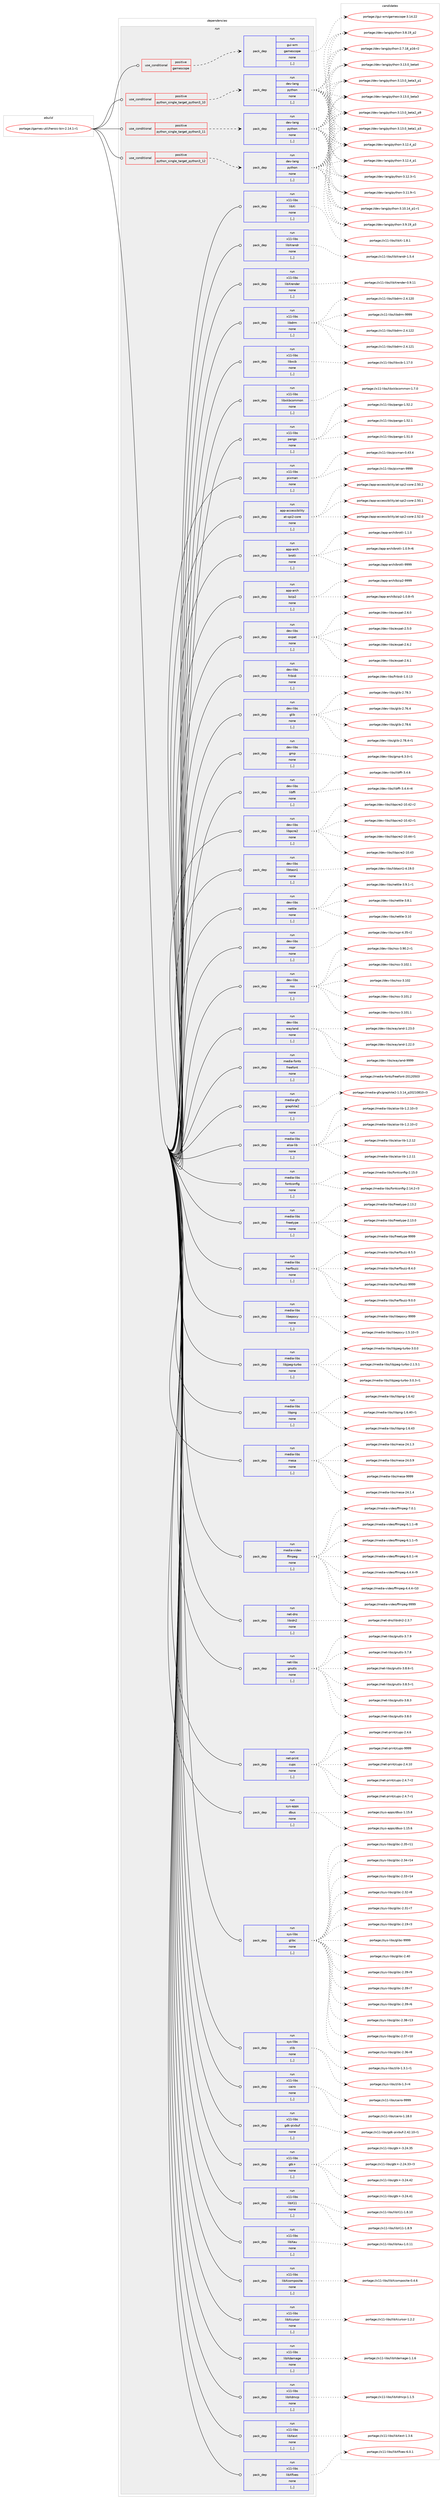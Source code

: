 digraph prolog {

# *************
# Graph options
# *************

newrank=true;
concentrate=true;
compound=true;
graph [rankdir=LR,fontname=Helvetica,fontsize=10,ranksep=1.5];#, ranksep=2.5, nodesep=0.2];
edge  [arrowhead=vee];
node  [fontname=Helvetica,fontsize=10];

# **********
# The ebuild
# **********

subgraph cluster_leftcol {
color=gray;
label=<<i>ebuild</i>>;
id [label="portage://games-util/heroic-bin-2.14.1-r1", color=red, width=4, href="../games-util/heroic-bin-2.14.1-r1.svg"];
}

# ****************
# The dependencies
# ****************

subgraph cluster_midcol {
color=gray;
label=<<i>dependencies</i>>;
subgraph cluster_compile {
fillcolor="#eeeeee";
style=filled;
label=<<i>compile</i>>;
}
subgraph cluster_compileandrun {
fillcolor="#eeeeee";
style=filled;
label=<<i>compile and run</i>>;
}
subgraph cluster_run {
fillcolor="#eeeeee";
style=filled;
label=<<i>run</i>>;
subgraph cond64943 {
dependency235383 [label=<<TABLE BORDER="0" CELLBORDER="1" CELLSPACING="0" CELLPADDING="4"><TR><TD ROWSPAN="3" CELLPADDING="10">use_conditional</TD></TR><TR><TD>positive</TD></TR><TR><TD>gamescope</TD></TR></TABLE>>, shape=none, color=red];
subgraph pack168916 {
dependency235384 [label=<<TABLE BORDER="0" CELLBORDER="1" CELLSPACING="0" CELLPADDING="4" WIDTH="220"><TR><TD ROWSPAN="6" CELLPADDING="30">pack_dep</TD></TR><TR><TD WIDTH="110">run</TD></TR><TR><TD>gui-wm</TD></TR><TR><TD>gamescope</TD></TR><TR><TD>none</TD></TR><TR><TD>[,,]</TD></TR></TABLE>>, shape=none, color=blue];
}
dependency235383:e -> dependency235384:w [weight=20,style="dashed",arrowhead="vee"];
}
id:e -> dependency235383:w [weight=20,style="solid",arrowhead="odot"];
subgraph cond64944 {
dependency235385 [label=<<TABLE BORDER="0" CELLBORDER="1" CELLSPACING="0" CELLPADDING="4"><TR><TD ROWSPAN="3" CELLPADDING="10">use_conditional</TD></TR><TR><TD>positive</TD></TR><TR><TD>python_single_target_python3_10</TD></TR></TABLE>>, shape=none, color=red];
subgraph pack168917 {
dependency235386 [label=<<TABLE BORDER="0" CELLBORDER="1" CELLSPACING="0" CELLPADDING="4" WIDTH="220"><TR><TD ROWSPAN="6" CELLPADDING="30">pack_dep</TD></TR><TR><TD WIDTH="110">run</TD></TR><TR><TD>dev-lang</TD></TR><TR><TD>python</TD></TR><TR><TD>none</TD></TR><TR><TD>[,,]</TD></TR></TABLE>>, shape=none, color=blue];
}
dependency235385:e -> dependency235386:w [weight=20,style="dashed",arrowhead="vee"];
}
id:e -> dependency235385:w [weight=20,style="solid",arrowhead="odot"];
subgraph cond64945 {
dependency235387 [label=<<TABLE BORDER="0" CELLBORDER="1" CELLSPACING="0" CELLPADDING="4"><TR><TD ROWSPAN="3" CELLPADDING="10">use_conditional</TD></TR><TR><TD>positive</TD></TR><TR><TD>python_single_target_python3_11</TD></TR></TABLE>>, shape=none, color=red];
subgraph pack168918 {
dependency235388 [label=<<TABLE BORDER="0" CELLBORDER="1" CELLSPACING="0" CELLPADDING="4" WIDTH="220"><TR><TD ROWSPAN="6" CELLPADDING="30">pack_dep</TD></TR><TR><TD WIDTH="110">run</TD></TR><TR><TD>dev-lang</TD></TR><TR><TD>python</TD></TR><TR><TD>none</TD></TR><TR><TD>[,,]</TD></TR></TABLE>>, shape=none, color=blue];
}
dependency235387:e -> dependency235388:w [weight=20,style="dashed",arrowhead="vee"];
}
id:e -> dependency235387:w [weight=20,style="solid",arrowhead="odot"];
subgraph cond64946 {
dependency235389 [label=<<TABLE BORDER="0" CELLBORDER="1" CELLSPACING="0" CELLPADDING="4"><TR><TD ROWSPAN="3" CELLPADDING="10">use_conditional</TD></TR><TR><TD>positive</TD></TR><TR><TD>python_single_target_python3_12</TD></TR></TABLE>>, shape=none, color=red];
subgraph pack168919 {
dependency235390 [label=<<TABLE BORDER="0" CELLBORDER="1" CELLSPACING="0" CELLPADDING="4" WIDTH="220"><TR><TD ROWSPAN="6" CELLPADDING="30">pack_dep</TD></TR><TR><TD WIDTH="110">run</TD></TR><TR><TD>dev-lang</TD></TR><TR><TD>python</TD></TR><TR><TD>none</TD></TR><TR><TD>[,,]</TD></TR></TABLE>>, shape=none, color=blue];
}
dependency235389:e -> dependency235390:w [weight=20,style="dashed",arrowhead="vee"];
}
id:e -> dependency235389:w [weight=20,style="solid",arrowhead="odot"];
subgraph pack168920 {
dependency235391 [label=<<TABLE BORDER="0" CELLBORDER="1" CELLSPACING="0" CELLPADDING="4" WIDTH="220"><TR><TD ROWSPAN="6" CELLPADDING="30">pack_dep</TD></TR><TR><TD WIDTH="110">run</TD></TR><TR><TD>app-accessibility</TD></TR><TR><TD>at-spi2-core</TD></TR><TR><TD>none</TD></TR><TR><TD>[,,]</TD></TR></TABLE>>, shape=none, color=blue];
}
id:e -> dependency235391:w [weight=20,style="solid",arrowhead="odot"];
subgraph pack168921 {
dependency235392 [label=<<TABLE BORDER="0" CELLBORDER="1" CELLSPACING="0" CELLPADDING="4" WIDTH="220"><TR><TD ROWSPAN="6" CELLPADDING="30">pack_dep</TD></TR><TR><TD WIDTH="110">run</TD></TR><TR><TD>app-arch</TD></TR><TR><TD>brotli</TD></TR><TR><TD>none</TD></TR><TR><TD>[,,]</TD></TR></TABLE>>, shape=none, color=blue];
}
id:e -> dependency235392:w [weight=20,style="solid",arrowhead="odot"];
subgraph pack168922 {
dependency235393 [label=<<TABLE BORDER="0" CELLBORDER="1" CELLSPACING="0" CELLPADDING="4" WIDTH="220"><TR><TD ROWSPAN="6" CELLPADDING="30">pack_dep</TD></TR><TR><TD WIDTH="110">run</TD></TR><TR><TD>app-arch</TD></TR><TR><TD>bzip2</TD></TR><TR><TD>none</TD></TR><TR><TD>[,,]</TD></TR></TABLE>>, shape=none, color=blue];
}
id:e -> dependency235393:w [weight=20,style="solid",arrowhead="odot"];
subgraph pack168923 {
dependency235394 [label=<<TABLE BORDER="0" CELLBORDER="1" CELLSPACING="0" CELLPADDING="4" WIDTH="220"><TR><TD ROWSPAN="6" CELLPADDING="30">pack_dep</TD></TR><TR><TD WIDTH="110">run</TD></TR><TR><TD>dev-libs</TD></TR><TR><TD>expat</TD></TR><TR><TD>none</TD></TR><TR><TD>[,,]</TD></TR></TABLE>>, shape=none, color=blue];
}
id:e -> dependency235394:w [weight=20,style="solid",arrowhead="odot"];
subgraph pack168924 {
dependency235395 [label=<<TABLE BORDER="0" CELLBORDER="1" CELLSPACING="0" CELLPADDING="4" WIDTH="220"><TR><TD ROWSPAN="6" CELLPADDING="30">pack_dep</TD></TR><TR><TD WIDTH="110">run</TD></TR><TR><TD>dev-libs</TD></TR><TR><TD>fribidi</TD></TR><TR><TD>none</TD></TR><TR><TD>[,,]</TD></TR></TABLE>>, shape=none, color=blue];
}
id:e -> dependency235395:w [weight=20,style="solid",arrowhead="odot"];
subgraph pack168925 {
dependency235396 [label=<<TABLE BORDER="0" CELLBORDER="1" CELLSPACING="0" CELLPADDING="4" WIDTH="220"><TR><TD ROWSPAN="6" CELLPADDING="30">pack_dep</TD></TR><TR><TD WIDTH="110">run</TD></TR><TR><TD>dev-libs</TD></TR><TR><TD>glib</TD></TR><TR><TD>none</TD></TR><TR><TD>[,,]</TD></TR></TABLE>>, shape=none, color=blue];
}
id:e -> dependency235396:w [weight=20,style="solid",arrowhead="odot"];
subgraph pack168926 {
dependency235397 [label=<<TABLE BORDER="0" CELLBORDER="1" CELLSPACING="0" CELLPADDING="4" WIDTH="220"><TR><TD ROWSPAN="6" CELLPADDING="30">pack_dep</TD></TR><TR><TD WIDTH="110">run</TD></TR><TR><TD>dev-libs</TD></TR><TR><TD>gmp</TD></TR><TR><TD>none</TD></TR><TR><TD>[,,]</TD></TR></TABLE>>, shape=none, color=blue];
}
id:e -> dependency235397:w [weight=20,style="solid",arrowhead="odot"];
subgraph pack168927 {
dependency235398 [label=<<TABLE BORDER="0" CELLBORDER="1" CELLSPACING="0" CELLPADDING="4" WIDTH="220"><TR><TD ROWSPAN="6" CELLPADDING="30">pack_dep</TD></TR><TR><TD WIDTH="110">run</TD></TR><TR><TD>dev-libs</TD></TR><TR><TD>libffi</TD></TR><TR><TD>none</TD></TR><TR><TD>[,,]</TD></TR></TABLE>>, shape=none, color=blue];
}
id:e -> dependency235398:w [weight=20,style="solid",arrowhead="odot"];
subgraph pack168928 {
dependency235399 [label=<<TABLE BORDER="0" CELLBORDER="1" CELLSPACING="0" CELLPADDING="4" WIDTH="220"><TR><TD ROWSPAN="6" CELLPADDING="30">pack_dep</TD></TR><TR><TD WIDTH="110">run</TD></TR><TR><TD>dev-libs</TD></TR><TR><TD>libpcre2</TD></TR><TR><TD>none</TD></TR><TR><TD>[,,]</TD></TR></TABLE>>, shape=none, color=blue];
}
id:e -> dependency235399:w [weight=20,style="solid",arrowhead="odot"];
subgraph pack168929 {
dependency235400 [label=<<TABLE BORDER="0" CELLBORDER="1" CELLSPACING="0" CELLPADDING="4" WIDTH="220"><TR><TD ROWSPAN="6" CELLPADDING="30">pack_dep</TD></TR><TR><TD WIDTH="110">run</TD></TR><TR><TD>dev-libs</TD></TR><TR><TD>libtasn1</TD></TR><TR><TD>none</TD></TR><TR><TD>[,,]</TD></TR></TABLE>>, shape=none, color=blue];
}
id:e -> dependency235400:w [weight=20,style="solid",arrowhead="odot"];
subgraph pack168930 {
dependency235401 [label=<<TABLE BORDER="0" CELLBORDER="1" CELLSPACING="0" CELLPADDING="4" WIDTH="220"><TR><TD ROWSPAN="6" CELLPADDING="30">pack_dep</TD></TR><TR><TD WIDTH="110">run</TD></TR><TR><TD>dev-libs</TD></TR><TR><TD>nettle</TD></TR><TR><TD>none</TD></TR><TR><TD>[,,]</TD></TR></TABLE>>, shape=none, color=blue];
}
id:e -> dependency235401:w [weight=20,style="solid",arrowhead="odot"];
subgraph pack168931 {
dependency235402 [label=<<TABLE BORDER="0" CELLBORDER="1" CELLSPACING="0" CELLPADDING="4" WIDTH="220"><TR><TD ROWSPAN="6" CELLPADDING="30">pack_dep</TD></TR><TR><TD WIDTH="110">run</TD></TR><TR><TD>dev-libs</TD></TR><TR><TD>nspr</TD></TR><TR><TD>none</TD></TR><TR><TD>[,,]</TD></TR></TABLE>>, shape=none, color=blue];
}
id:e -> dependency235402:w [weight=20,style="solid",arrowhead="odot"];
subgraph pack168932 {
dependency235403 [label=<<TABLE BORDER="0" CELLBORDER="1" CELLSPACING="0" CELLPADDING="4" WIDTH="220"><TR><TD ROWSPAN="6" CELLPADDING="30">pack_dep</TD></TR><TR><TD WIDTH="110">run</TD></TR><TR><TD>dev-libs</TD></TR><TR><TD>nss</TD></TR><TR><TD>none</TD></TR><TR><TD>[,,]</TD></TR></TABLE>>, shape=none, color=blue];
}
id:e -> dependency235403:w [weight=20,style="solid",arrowhead="odot"];
subgraph pack168933 {
dependency235404 [label=<<TABLE BORDER="0" CELLBORDER="1" CELLSPACING="0" CELLPADDING="4" WIDTH="220"><TR><TD ROWSPAN="6" CELLPADDING="30">pack_dep</TD></TR><TR><TD WIDTH="110">run</TD></TR><TR><TD>dev-libs</TD></TR><TR><TD>wayland</TD></TR><TR><TD>none</TD></TR><TR><TD>[,,]</TD></TR></TABLE>>, shape=none, color=blue];
}
id:e -> dependency235404:w [weight=20,style="solid",arrowhead="odot"];
subgraph pack168934 {
dependency235405 [label=<<TABLE BORDER="0" CELLBORDER="1" CELLSPACING="0" CELLPADDING="4" WIDTH="220"><TR><TD ROWSPAN="6" CELLPADDING="30">pack_dep</TD></TR><TR><TD WIDTH="110">run</TD></TR><TR><TD>media-fonts</TD></TR><TR><TD>freefont</TD></TR><TR><TD>none</TD></TR><TR><TD>[,,]</TD></TR></TABLE>>, shape=none, color=blue];
}
id:e -> dependency235405:w [weight=20,style="solid",arrowhead="odot"];
subgraph pack168935 {
dependency235406 [label=<<TABLE BORDER="0" CELLBORDER="1" CELLSPACING="0" CELLPADDING="4" WIDTH="220"><TR><TD ROWSPAN="6" CELLPADDING="30">pack_dep</TD></TR><TR><TD WIDTH="110">run</TD></TR><TR><TD>media-gfx</TD></TR><TR><TD>graphite2</TD></TR><TR><TD>none</TD></TR><TR><TD>[,,]</TD></TR></TABLE>>, shape=none, color=blue];
}
id:e -> dependency235406:w [weight=20,style="solid",arrowhead="odot"];
subgraph pack168936 {
dependency235407 [label=<<TABLE BORDER="0" CELLBORDER="1" CELLSPACING="0" CELLPADDING="4" WIDTH="220"><TR><TD ROWSPAN="6" CELLPADDING="30">pack_dep</TD></TR><TR><TD WIDTH="110">run</TD></TR><TR><TD>media-libs</TD></TR><TR><TD>alsa-lib</TD></TR><TR><TD>none</TD></TR><TR><TD>[,,]</TD></TR></TABLE>>, shape=none, color=blue];
}
id:e -> dependency235407:w [weight=20,style="solid",arrowhead="odot"];
subgraph pack168937 {
dependency235408 [label=<<TABLE BORDER="0" CELLBORDER="1" CELLSPACING="0" CELLPADDING="4" WIDTH="220"><TR><TD ROWSPAN="6" CELLPADDING="30">pack_dep</TD></TR><TR><TD WIDTH="110">run</TD></TR><TR><TD>media-libs</TD></TR><TR><TD>fontconfig</TD></TR><TR><TD>none</TD></TR><TR><TD>[,,]</TD></TR></TABLE>>, shape=none, color=blue];
}
id:e -> dependency235408:w [weight=20,style="solid",arrowhead="odot"];
subgraph pack168938 {
dependency235409 [label=<<TABLE BORDER="0" CELLBORDER="1" CELLSPACING="0" CELLPADDING="4" WIDTH="220"><TR><TD ROWSPAN="6" CELLPADDING="30">pack_dep</TD></TR><TR><TD WIDTH="110">run</TD></TR><TR><TD>media-libs</TD></TR><TR><TD>freetype</TD></TR><TR><TD>none</TD></TR><TR><TD>[,,]</TD></TR></TABLE>>, shape=none, color=blue];
}
id:e -> dependency235409:w [weight=20,style="solid",arrowhead="odot"];
subgraph pack168939 {
dependency235410 [label=<<TABLE BORDER="0" CELLBORDER="1" CELLSPACING="0" CELLPADDING="4" WIDTH="220"><TR><TD ROWSPAN="6" CELLPADDING="30">pack_dep</TD></TR><TR><TD WIDTH="110">run</TD></TR><TR><TD>media-libs</TD></TR><TR><TD>harfbuzz</TD></TR><TR><TD>none</TD></TR><TR><TD>[,,]</TD></TR></TABLE>>, shape=none, color=blue];
}
id:e -> dependency235410:w [weight=20,style="solid",arrowhead="odot"];
subgraph pack168940 {
dependency235411 [label=<<TABLE BORDER="0" CELLBORDER="1" CELLSPACING="0" CELLPADDING="4" WIDTH="220"><TR><TD ROWSPAN="6" CELLPADDING="30">pack_dep</TD></TR><TR><TD WIDTH="110">run</TD></TR><TR><TD>media-libs</TD></TR><TR><TD>libepoxy</TD></TR><TR><TD>none</TD></TR><TR><TD>[,,]</TD></TR></TABLE>>, shape=none, color=blue];
}
id:e -> dependency235411:w [weight=20,style="solid",arrowhead="odot"];
subgraph pack168941 {
dependency235412 [label=<<TABLE BORDER="0" CELLBORDER="1" CELLSPACING="0" CELLPADDING="4" WIDTH="220"><TR><TD ROWSPAN="6" CELLPADDING="30">pack_dep</TD></TR><TR><TD WIDTH="110">run</TD></TR><TR><TD>media-libs</TD></TR><TR><TD>libjpeg-turbo</TD></TR><TR><TD>none</TD></TR><TR><TD>[,,]</TD></TR></TABLE>>, shape=none, color=blue];
}
id:e -> dependency235412:w [weight=20,style="solid",arrowhead="odot"];
subgraph pack168942 {
dependency235413 [label=<<TABLE BORDER="0" CELLBORDER="1" CELLSPACING="0" CELLPADDING="4" WIDTH="220"><TR><TD ROWSPAN="6" CELLPADDING="30">pack_dep</TD></TR><TR><TD WIDTH="110">run</TD></TR><TR><TD>media-libs</TD></TR><TR><TD>libpng</TD></TR><TR><TD>none</TD></TR><TR><TD>[,,]</TD></TR></TABLE>>, shape=none, color=blue];
}
id:e -> dependency235413:w [weight=20,style="solid",arrowhead="odot"];
subgraph pack168943 {
dependency235414 [label=<<TABLE BORDER="0" CELLBORDER="1" CELLSPACING="0" CELLPADDING="4" WIDTH="220"><TR><TD ROWSPAN="6" CELLPADDING="30">pack_dep</TD></TR><TR><TD WIDTH="110">run</TD></TR><TR><TD>media-libs</TD></TR><TR><TD>mesa</TD></TR><TR><TD>none</TD></TR><TR><TD>[,,]</TD></TR></TABLE>>, shape=none, color=blue];
}
id:e -> dependency235414:w [weight=20,style="solid",arrowhead="odot"];
subgraph pack168944 {
dependency235415 [label=<<TABLE BORDER="0" CELLBORDER="1" CELLSPACING="0" CELLPADDING="4" WIDTH="220"><TR><TD ROWSPAN="6" CELLPADDING="30">pack_dep</TD></TR><TR><TD WIDTH="110">run</TD></TR><TR><TD>media-video</TD></TR><TR><TD>ffmpeg</TD></TR><TR><TD>none</TD></TR><TR><TD>[,,]</TD></TR></TABLE>>, shape=none, color=blue];
}
id:e -> dependency235415:w [weight=20,style="solid",arrowhead="odot"];
subgraph pack168945 {
dependency235416 [label=<<TABLE BORDER="0" CELLBORDER="1" CELLSPACING="0" CELLPADDING="4" WIDTH="220"><TR><TD ROWSPAN="6" CELLPADDING="30">pack_dep</TD></TR><TR><TD WIDTH="110">run</TD></TR><TR><TD>net-dns</TD></TR><TR><TD>libidn2</TD></TR><TR><TD>none</TD></TR><TR><TD>[,,]</TD></TR></TABLE>>, shape=none, color=blue];
}
id:e -> dependency235416:w [weight=20,style="solid",arrowhead="odot"];
subgraph pack168946 {
dependency235417 [label=<<TABLE BORDER="0" CELLBORDER="1" CELLSPACING="0" CELLPADDING="4" WIDTH="220"><TR><TD ROWSPAN="6" CELLPADDING="30">pack_dep</TD></TR><TR><TD WIDTH="110">run</TD></TR><TR><TD>net-libs</TD></TR><TR><TD>gnutls</TD></TR><TR><TD>none</TD></TR><TR><TD>[,,]</TD></TR></TABLE>>, shape=none, color=blue];
}
id:e -> dependency235417:w [weight=20,style="solid",arrowhead="odot"];
subgraph pack168947 {
dependency235418 [label=<<TABLE BORDER="0" CELLBORDER="1" CELLSPACING="0" CELLPADDING="4" WIDTH="220"><TR><TD ROWSPAN="6" CELLPADDING="30">pack_dep</TD></TR><TR><TD WIDTH="110">run</TD></TR><TR><TD>net-print</TD></TR><TR><TD>cups</TD></TR><TR><TD>none</TD></TR><TR><TD>[,,]</TD></TR></TABLE>>, shape=none, color=blue];
}
id:e -> dependency235418:w [weight=20,style="solid",arrowhead="odot"];
subgraph pack168948 {
dependency235419 [label=<<TABLE BORDER="0" CELLBORDER="1" CELLSPACING="0" CELLPADDING="4" WIDTH="220"><TR><TD ROWSPAN="6" CELLPADDING="30">pack_dep</TD></TR><TR><TD WIDTH="110">run</TD></TR><TR><TD>sys-apps</TD></TR><TR><TD>dbus</TD></TR><TR><TD>none</TD></TR><TR><TD>[,,]</TD></TR></TABLE>>, shape=none, color=blue];
}
id:e -> dependency235419:w [weight=20,style="solid",arrowhead="odot"];
subgraph pack168949 {
dependency235420 [label=<<TABLE BORDER="0" CELLBORDER="1" CELLSPACING="0" CELLPADDING="4" WIDTH="220"><TR><TD ROWSPAN="6" CELLPADDING="30">pack_dep</TD></TR><TR><TD WIDTH="110">run</TD></TR><TR><TD>sys-libs</TD></TR><TR><TD>glibc</TD></TR><TR><TD>none</TD></TR><TR><TD>[,,]</TD></TR></TABLE>>, shape=none, color=blue];
}
id:e -> dependency235420:w [weight=20,style="solid",arrowhead="odot"];
subgraph pack168950 {
dependency235421 [label=<<TABLE BORDER="0" CELLBORDER="1" CELLSPACING="0" CELLPADDING="4" WIDTH="220"><TR><TD ROWSPAN="6" CELLPADDING="30">pack_dep</TD></TR><TR><TD WIDTH="110">run</TD></TR><TR><TD>sys-libs</TD></TR><TR><TD>zlib</TD></TR><TR><TD>none</TD></TR><TR><TD>[,,]</TD></TR></TABLE>>, shape=none, color=blue];
}
id:e -> dependency235421:w [weight=20,style="solid",arrowhead="odot"];
subgraph pack168951 {
dependency235422 [label=<<TABLE BORDER="0" CELLBORDER="1" CELLSPACING="0" CELLPADDING="4" WIDTH="220"><TR><TD ROWSPAN="6" CELLPADDING="30">pack_dep</TD></TR><TR><TD WIDTH="110">run</TD></TR><TR><TD>x11-libs</TD></TR><TR><TD>cairo</TD></TR><TR><TD>none</TD></TR><TR><TD>[,,]</TD></TR></TABLE>>, shape=none, color=blue];
}
id:e -> dependency235422:w [weight=20,style="solid",arrowhead="odot"];
subgraph pack168952 {
dependency235423 [label=<<TABLE BORDER="0" CELLBORDER="1" CELLSPACING="0" CELLPADDING="4" WIDTH="220"><TR><TD ROWSPAN="6" CELLPADDING="30">pack_dep</TD></TR><TR><TD WIDTH="110">run</TD></TR><TR><TD>x11-libs</TD></TR><TR><TD>gdk-pixbuf</TD></TR><TR><TD>none</TD></TR><TR><TD>[,,]</TD></TR></TABLE>>, shape=none, color=blue];
}
id:e -> dependency235423:w [weight=20,style="solid",arrowhead="odot"];
subgraph pack168953 {
dependency235424 [label=<<TABLE BORDER="0" CELLBORDER="1" CELLSPACING="0" CELLPADDING="4" WIDTH="220"><TR><TD ROWSPAN="6" CELLPADDING="30">pack_dep</TD></TR><TR><TD WIDTH="110">run</TD></TR><TR><TD>x11-libs</TD></TR><TR><TD>gtk+</TD></TR><TR><TD>none</TD></TR><TR><TD>[,,]</TD></TR></TABLE>>, shape=none, color=blue];
}
id:e -> dependency235424:w [weight=20,style="solid",arrowhead="odot"];
subgraph pack168954 {
dependency235425 [label=<<TABLE BORDER="0" CELLBORDER="1" CELLSPACING="0" CELLPADDING="4" WIDTH="220"><TR><TD ROWSPAN="6" CELLPADDING="30">pack_dep</TD></TR><TR><TD WIDTH="110">run</TD></TR><TR><TD>x11-libs</TD></TR><TR><TD>libX11</TD></TR><TR><TD>none</TD></TR><TR><TD>[,,]</TD></TR></TABLE>>, shape=none, color=blue];
}
id:e -> dependency235425:w [weight=20,style="solid",arrowhead="odot"];
subgraph pack168955 {
dependency235426 [label=<<TABLE BORDER="0" CELLBORDER="1" CELLSPACING="0" CELLPADDING="4" WIDTH="220"><TR><TD ROWSPAN="6" CELLPADDING="30">pack_dep</TD></TR><TR><TD WIDTH="110">run</TD></TR><TR><TD>x11-libs</TD></TR><TR><TD>libXau</TD></TR><TR><TD>none</TD></TR><TR><TD>[,,]</TD></TR></TABLE>>, shape=none, color=blue];
}
id:e -> dependency235426:w [weight=20,style="solid",arrowhead="odot"];
subgraph pack168956 {
dependency235427 [label=<<TABLE BORDER="0" CELLBORDER="1" CELLSPACING="0" CELLPADDING="4" WIDTH="220"><TR><TD ROWSPAN="6" CELLPADDING="30">pack_dep</TD></TR><TR><TD WIDTH="110">run</TD></TR><TR><TD>x11-libs</TD></TR><TR><TD>libXcomposite</TD></TR><TR><TD>none</TD></TR><TR><TD>[,,]</TD></TR></TABLE>>, shape=none, color=blue];
}
id:e -> dependency235427:w [weight=20,style="solid",arrowhead="odot"];
subgraph pack168957 {
dependency235428 [label=<<TABLE BORDER="0" CELLBORDER="1" CELLSPACING="0" CELLPADDING="4" WIDTH="220"><TR><TD ROWSPAN="6" CELLPADDING="30">pack_dep</TD></TR><TR><TD WIDTH="110">run</TD></TR><TR><TD>x11-libs</TD></TR><TR><TD>libXcursor</TD></TR><TR><TD>none</TD></TR><TR><TD>[,,]</TD></TR></TABLE>>, shape=none, color=blue];
}
id:e -> dependency235428:w [weight=20,style="solid",arrowhead="odot"];
subgraph pack168958 {
dependency235429 [label=<<TABLE BORDER="0" CELLBORDER="1" CELLSPACING="0" CELLPADDING="4" WIDTH="220"><TR><TD ROWSPAN="6" CELLPADDING="30">pack_dep</TD></TR><TR><TD WIDTH="110">run</TD></TR><TR><TD>x11-libs</TD></TR><TR><TD>libXdamage</TD></TR><TR><TD>none</TD></TR><TR><TD>[,,]</TD></TR></TABLE>>, shape=none, color=blue];
}
id:e -> dependency235429:w [weight=20,style="solid",arrowhead="odot"];
subgraph pack168959 {
dependency235430 [label=<<TABLE BORDER="0" CELLBORDER="1" CELLSPACING="0" CELLPADDING="4" WIDTH="220"><TR><TD ROWSPAN="6" CELLPADDING="30">pack_dep</TD></TR><TR><TD WIDTH="110">run</TD></TR><TR><TD>x11-libs</TD></TR><TR><TD>libXdmcp</TD></TR><TR><TD>none</TD></TR><TR><TD>[,,]</TD></TR></TABLE>>, shape=none, color=blue];
}
id:e -> dependency235430:w [weight=20,style="solid",arrowhead="odot"];
subgraph pack168960 {
dependency235431 [label=<<TABLE BORDER="0" CELLBORDER="1" CELLSPACING="0" CELLPADDING="4" WIDTH="220"><TR><TD ROWSPAN="6" CELLPADDING="30">pack_dep</TD></TR><TR><TD WIDTH="110">run</TD></TR><TR><TD>x11-libs</TD></TR><TR><TD>libXext</TD></TR><TR><TD>none</TD></TR><TR><TD>[,,]</TD></TR></TABLE>>, shape=none, color=blue];
}
id:e -> dependency235431:w [weight=20,style="solid",arrowhead="odot"];
subgraph pack168961 {
dependency235432 [label=<<TABLE BORDER="0" CELLBORDER="1" CELLSPACING="0" CELLPADDING="4" WIDTH="220"><TR><TD ROWSPAN="6" CELLPADDING="30">pack_dep</TD></TR><TR><TD WIDTH="110">run</TD></TR><TR><TD>x11-libs</TD></TR><TR><TD>libXfixes</TD></TR><TR><TD>none</TD></TR><TR><TD>[,,]</TD></TR></TABLE>>, shape=none, color=blue];
}
id:e -> dependency235432:w [weight=20,style="solid",arrowhead="odot"];
subgraph pack168962 {
dependency235433 [label=<<TABLE BORDER="0" CELLBORDER="1" CELLSPACING="0" CELLPADDING="4" WIDTH="220"><TR><TD ROWSPAN="6" CELLPADDING="30">pack_dep</TD></TR><TR><TD WIDTH="110">run</TD></TR><TR><TD>x11-libs</TD></TR><TR><TD>libXi</TD></TR><TR><TD>none</TD></TR><TR><TD>[,,]</TD></TR></TABLE>>, shape=none, color=blue];
}
id:e -> dependency235433:w [weight=20,style="solid",arrowhead="odot"];
subgraph pack168963 {
dependency235434 [label=<<TABLE BORDER="0" CELLBORDER="1" CELLSPACING="0" CELLPADDING="4" WIDTH="220"><TR><TD ROWSPAN="6" CELLPADDING="30">pack_dep</TD></TR><TR><TD WIDTH="110">run</TD></TR><TR><TD>x11-libs</TD></TR><TR><TD>libXrandr</TD></TR><TR><TD>none</TD></TR><TR><TD>[,,]</TD></TR></TABLE>>, shape=none, color=blue];
}
id:e -> dependency235434:w [weight=20,style="solid",arrowhead="odot"];
subgraph pack168964 {
dependency235435 [label=<<TABLE BORDER="0" CELLBORDER="1" CELLSPACING="0" CELLPADDING="4" WIDTH="220"><TR><TD ROWSPAN="6" CELLPADDING="30">pack_dep</TD></TR><TR><TD WIDTH="110">run</TD></TR><TR><TD>x11-libs</TD></TR><TR><TD>libXrender</TD></TR><TR><TD>none</TD></TR><TR><TD>[,,]</TD></TR></TABLE>>, shape=none, color=blue];
}
id:e -> dependency235435:w [weight=20,style="solid",arrowhead="odot"];
subgraph pack168965 {
dependency235436 [label=<<TABLE BORDER="0" CELLBORDER="1" CELLSPACING="0" CELLPADDING="4" WIDTH="220"><TR><TD ROWSPAN="6" CELLPADDING="30">pack_dep</TD></TR><TR><TD WIDTH="110">run</TD></TR><TR><TD>x11-libs</TD></TR><TR><TD>libdrm</TD></TR><TR><TD>none</TD></TR><TR><TD>[,,]</TD></TR></TABLE>>, shape=none, color=blue];
}
id:e -> dependency235436:w [weight=20,style="solid",arrowhead="odot"];
subgraph pack168966 {
dependency235437 [label=<<TABLE BORDER="0" CELLBORDER="1" CELLSPACING="0" CELLPADDING="4" WIDTH="220"><TR><TD ROWSPAN="6" CELLPADDING="30">pack_dep</TD></TR><TR><TD WIDTH="110">run</TD></TR><TR><TD>x11-libs</TD></TR><TR><TD>libxcb</TD></TR><TR><TD>none</TD></TR><TR><TD>[,,]</TD></TR></TABLE>>, shape=none, color=blue];
}
id:e -> dependency235437:w [weight=20,style="solid",arrowhead="odot"];
subgraph pack168967 {
dependency235438 [label=<<TABLE BORDER="0" CELLBORDER="1" CELLSPACING="0" CELLPADDING="4" WIDTH="220"><TR><TD ROWSPAN="6" CELLPADDING="30">pack_dep</TD></TR><TR><TD WIDTH="110">run</TD></TR><TR><TD>x11-libs</TD></TR><TR><TD>libxkbcommon</TD></TR><TR><TD>none</TD></TR><TR><TD>[,,]</TD></TR></TABLE>>, shape=none, color=blue];
}
id:e -> dependency235438:w [weight=20,style="solid",arrowhead="odot"];
subgraph pack168968 {
dependency235439 [label=<<TABLE BORDER="0" CELLBORDER="1" CELLSPACING="0" CELLPADDING="4" WIDTH="220"><TR><TD ROWSPAN="6" CELLPADDING="30">pack_dep</TD></TR><TR><TD WIDTH="110">run</TD></TR><TR><TD>x11-libs</TD></TR><TR><TD>pango</TD></TR><TR><TD>none</TD></TR><TR><TD>[,,]</TD></TR></TABLE>>, shape=none, color=blue];
}
id:e -> dependency235439:w [weight=20,style="solid",arrowhead="odot"];
subgraph pack168969 {
dependency235440 [label=<<TABLE BORDER="0" CELLBORDER="1" CELLSPACING="0" CELLPADDING="4" WIDTH="220"><TR><TD ROWSPAN="6" CELLPADDING="30">pack_dep</TD></TR><TR><TD WIDTH="110">run</TD></TR><TR><TD>x11-libs</TD></TR><TR><TD>pixman</TD></TR><TR><TD>none</TD></TR><TR><TD>[,,]</TD></TR></TABLE>>, shape=none, color=blue];
}
id:e -> dependency235440:w [weight=20,style="solid",arrowhead="odot"];
}
}

# **************
# The candidates
# **************

subgraph cluster_choices {
rank=same;
color=gray;
label=<<i>candidates</i>>;

subgraph choice168916 {
color=black;
nodesep=1;
choice103117105451191094710397109101115991111121014551464952465050 [label="portage://gui-wm/gamescope-3.14.22", color=red, width=4,href="../gui-wm/gamescope-3.14.22.svg"];
dependency235384:e -> choice103117105451191094710397109101115991111121014551464952465050:w [style=dotted,weight="100"];
}
subgraph choice168917 {
color=black;
nodesep=1;
choice1001011184510897110103471121211161041111104551464951464895981011169752 [label="portage://dev-lang/python-3.13.0_beta4", color=red, width=4,href="../dev-lang/python-3.13.0_beta4.svg"];
choice10010111845108971101034711212111610411111045514649514648959810111697519511249 [label="portage://dev-lang/python-3.13.0_beta3_p1", color=red, width=4,href="../dev-lang/python-3.13.0_beta3_p1.svg"];
choice1001011184510897110103471121211161041111104551464951464895981011169751 [label="portage://dev-lang/python-3.13.0_beta3", color=red, width=4,href="../dev-lang/python-3.13.0_beta3.svg"];
choice10010111845108971101034711212111610411111045514649514648959810111697509511257 [label="portage://dev-lang/python-3.13.0_beta2_p9", color=red, width=4,href="../dev-lang/python-3.13.0_beta2_p9.svg"];
choice10010111845108971101034711212111610411111045514649514648959810111697499511251 [label="portage://dev-lang/python-3.13.0_beta1_p3", color=red, width=4,href="../dev-lang/python-3.13.0_beta1_p3.svg"];
choice100101118451089711010347112121116104111110455146495046529511250 [label="portage://dev-lang/python-3.12.4_p2", color=red, width=4,href="../dev-lang/python-3.12.4_p2.svg"];
choice100101118451089711010347112121116104111110455146495046529511249 [label="portage://dev-lang/python-3.12.4_p1", color=red, width=4,href="../dev-lang/python-3.12.4_p1.svg"];
choice100101118451089711010347112121116104111110455146495046514511449 [label="portage://dev-lang/python-3.12.3-r1", color=red, width=4,href="../dev-lang/python-3.12.3-r1.svg"];
choice100101118451089711010347112121116104111110455146494946574511449 [label="portage://dev-lang/python-3.11.9-r1", color=red, width=4,href="../dev-lang/python-3.11.9-r1.svg"];
choice100101118451089711010347112121116104111110455146494846495295112494511449 [label="portage://dev-lang/python-3.10.14_p1-r1", color=red, width=4,href="../dev-lang/python-3.10.14_p1-r1.svg"];
choice100101118451089711010347112121116104111110455146574649579511251 [label="portage://dev-lang/python-3.9.19_p3", color=red, width=4,href="../dev-lang/python-3.9.19_p3.svg"];
choice100101118451089711010347112121116104111110455146564649579511250 [label="portage://dev-lang/python-3.8.19_p2", color=red, width=4,href="../dev-lang/python-3.8.19_p2.svg"];
choice100101118451089711010347112121116104111110455046554649569511249544511450 [label="portage://dev-lang/python-2.7.18_p16-r2", color=red, width=4,href="../dev-lang/python-2.7.18_p16-r2.svg"];
dependency235386:e -> choice1001011184510897110103471121211161041111104551464951464895981011169752:w [style=dotted,weight="100"];
dependency235386:e -> choice10010111845108971101034711212111610411111045514649514648959810111697519511249:w [style=dotted,weight="100"];
dependency235386:e -> choice1001011184510897110103471121211161041111104551464951464895981011169751:w [style=dotted,weight="100"];
dependency235386:e -> choice10010111845108971101034711212111610411111045514649514648959810111697509511257:w [style=dotted,weight="100"];
dependency235386:e -> choice10010111845108971101034711212111610411111045514649514648959810111697499511251:w [style=dotted,weight="100"];
dependency235386:e -> choice100101118451089711010347112121116104111110455146495046529511250:w [style=dotted,weight="100"];
dependency235386:e -> choice100101118451089711010347112121116104111110455146495046529511249:w [style=dotted,weight="100"];
dependency235386:e -> choice100101118451089711010347112121116104111110455146495046514511449:w [style=dotted,weight="100"];
dependency235386:e -> choice100101118451089711010347112121116104111110455146494946574511449:w [style=dotted,weight="100"];
dependency235386:e -> choice100101118451089711010347112121116104111110455146494846495295112494511449:w [style=dotted,weight="100"];
dependency235386:e -> choice100101118451089711010347112121116104111110455146574649579511251:w [style=dotted,weight="100"];
dependency235386:e -> choice100101118451089711010347112121116104111110455146564649579511250:w [style=dotted,weight="100"];
dependency235386:e -> choice100101118451089711010347112121116104111110455046554649569511249544511450:w [style=dotted,weight="100"];
}
subgraph choice168918 {
color=black;
nodesep=1;
choice1001011184510897110103471121211161041111104551464951464895981011169752 [label="portage://dev-lang/python-3.13.0_beta4", color=red, width=4,href="../dev-lang/python-3.13.0_beta4.svg"];
choice10010111845108971101034711212111610411111045514649514648959810111697519511249 [label="portage://dev-lang/python-3.13.0_beta3_p1", color=red, width=4,href="../dev-lang/python-3.13.0_beta3_p1.svg"];
choice1001011184510897110103471121211161041111104551464951464895981011169751 [label="portage://dev-lang/python-3.13.0_beta3", color=red, width=4,href="../dev-lang/python-3.13.0_beta3.svg"];
choice10010111845108971101034711212111610411111045514649514648959810111697509511257 [label="portage://dev-lang/python-3.13.0_beta2_p9", color=red, width=4,href="../dev-lang/python-3.13.0_beta2_p9.svg"];
choice10010111845108971101034711212111610411111045514649514648959810111697499511251 [label="portage://dev-lang/python-3.13.0_beta1_p3", color=red, width=4,href="../dev-lang/python-3.13.0_beta1_p3.svg"];
choice100101118451089711010347112121116104111110455146495046529511250 [label="portage://dev-lang/python-3.12.4_p2", color=red, width=4,href="../dev-lang/python-3.12.4_p2.svg"];
choice100101118451089711010347112121116104111110455146495046529511249 [label="portage://dev-lang/python-3.12.4_p1", color=red, width=4,href="../dev-lang/python-3.12.4_p1.svg"];
choice100101118451089711010347112121116104111110455146495046514511449 [label="portage://dev-lang/python-3.12.3-r1", color=red, width=4,href="../dev-lang/python-3.12.3-r1.svg"];
choice100101118451089711010347112121116104111110455146494946574511449 [label="portage://dev-lang/python-3.11.9-r1", color=red, width=4,href="../dev-lang/python-3.11.9-r1.svg"];
choice100101118451089711010347112121116104111110455146494846495295112494511449 [label="portage://dev-lang/python-3.10.14_p1-r1", color=red, width=4,href="../dev-lang/python-3.10.14_p1-r1.svg"];
choice100101118451089711010347112121116104111110455146574649579511251 [label="portage://dev-lang/python-3.9.19_p3", color=red, width=4,href="../dev-lang/python-3.9.19_p3.svg"];
choice100101118451089711010347112121116104111110455146564649579511250 [label="portage://dev-lang/python-3.8.19_p2", color=red, width=4,href="../dev-lang/python-3.8.19_p2.svg"];
choice100101118451089711010347112121116104111110455046554649569511249544511450 [label="portage://dev-lang/python-2.7.18_p16-r2", color=red, width=4,href="../dev-lang/python-2.7.18_p16-r2.svg"];
dependency235388:e -> choice1001011184510897110103471121211161041111104551464951464895981011169752:w [style=dotted,weight="100"];
dependency235388:e -> choice10010111845108971101034711212111610411111045514649514648959810111697519511249:w [style=dotted,weight="100"];
dependency235388:e -> choice1001011184510897110103471121211161041111104551464951464895981011169751:w [style=dotted,weight="100"];
dependency235388:e -> choice10010111845108971101034711212111610411111045514649514648959810111697509511257:w [style=dotted,weight="100"];
dependency235388:e -> choice10010111845108971101034711212111610411111045514649514648959810111697499511251:w [style=dotted,weight="100"];
dependency235388:e -> choice100101118451089711010347112121116104111110455146495046529511250:w [style=dotted,weight="100"];
dependency235388:e -> choice100101118451089711010347112121116104111110455146495046529511249:w [style=dotted,weight="100"];
dependency235388:e -> choice100101118451089711010347112121116104111110455146495046514511449:w [style=dotted,weight="100"];
dependency235388:e -> choice100101118451089711010347112121116104111110455146494946574511449:w [style=dotted,weight="100"];
dependency235388:e -> choice100101118451089711010347112121116104111110455146494846495295112494511449:w [style=dotted,weight="100"];
dependency235388:e -> choice100101118451089711010347112121116104111110455146574649579511251:w [style=dotted,weight="100"];
dependency235388:e -> choice100101118451089711010347112121116104111110455146564649579511250:w [style=dotted,weight="100"];
dependency235388:e -> choice100101118451089711010347112121116104111110455046554649569511249544511450:w [style=dotted,weight="100"];
}
subgraph choice168919 {
color=black;
nodesep=1;
choice1001011184510897110103471121211161041111104551464951464895981011169752 [label="portage://dev-lang/python-3.13.0_beta4", color=red, width=4,href="../dev-lang/python-3.13.0_beta4.svg"];
choice10010111845108971101034711212111610411111045514649514648959810111697519511249 [label="portage://dev-lang/python-3.13.0_beta3_p1", color=red, width=4,href="../dev-lang/python-3.13.0_beta3_p1.svg"];
choice1001011184510897110103471121211161041111104551464951464895981011169751 [label="portage://dev-lang/python-3.13.0_beta3", color=red, width=4,href="../dev-lang/python-3.13.0_beta3.svg"];
choice10010111845108971101034711212111610411111045514649514648959810111697509511257 [label="portage://dev-lang/python-3.13.0_beta2_p9", color=red, width=4,href="../dev-lang/python-3.13.0_beta2_p9.svg"];
choice10010111845108971101034711212111610411111045514649514648959810111697499511251 [label="portage://dev-lang/python-3.13.0_beta1_p3", color=red, width=4,href="../dev-lang/python-3.13.0_beta1_p3.svg"];
choice100101118451089711010347112121116104111110455146495046529511250 [label="portage://dev-lang/python-3.12.4_p2", color=red, width=4,href="../dev-lang/python-3.12.4_p2.svg"];
choice100101118451089711010347112121116104111110455146495046529511249 [label="portage://dev-lang/python-3.12.4_p1", color=red, width=4,href="../dev-lang/python-3.12.4_p1.svg"];
choice100101118451089711010347112121116104111110455146495046514511449 [label="portage://dev-lang/python-3.12.3-r1", color=red, width=4,href="../dev-lang/python-3.12.3-r1.svg"];
choice100101118451089711010347112121116104111110455146494946574511449 [label="portage://dev-lang/python-3.11.9-r1", color=red, width=4,href="../dev-lang/python-3.11.9-r1.svg"];
choice100101118451089711010347112121116104111110455146494846495295112494511449 [label="portage://dev-lang/python-3.10.14_p1-r1", color=red, width=4,href="../dev-lang/python-3.10.14_p1-r1.svg"];
choice100101118451089711010347112121116104111110455146574649579511251 [label="portage://dev-lang/python-3.9.19_p3", color=red, width=4,href="../dev-lang/python-3.9.19_p3.svg"];
choice100101118451089711010347112121116104111110455146564649579511250 [label="portage://dev-lang/python-3.8.19_p2", color=red, width=4,href="../dev-lang/python-3.8.19_p2.svg"];
choice100101118451089711010347112121116104111110455046554649569511249544511450 [label="portage://dev-lang/python-2.7.18_p16-r2", color=red, width=4,href="../dev-lang/python-2.7.18_p16-r2.svg"];
dependency235390:e -> choice1001011184510897110103471121211161041111104551464951464895981011169752:w [style=dotted,weight="100"];
dependency235390:e -> choice10010111845108971101034711212111610411111045514649514648959810111697519511249:w [style=dotted,weight="100"];
dependency235390:e -> choice1001011184510897110103471121211161041111104551464951464895981011169751:w [style=dotted,weight="100"];
dependency235390:e -> choice10010111845108971101034711212111610411111045514649514648959810111697509511257:w [style=dotted,weight="100"];
dependency235390:e -> choice10010111845108971101034711212111610411111045514649514648959810111697499511251:w [style=dotted,weight="100"];
dependency235390:e -> choice100101118451089711010347112121116104111110455146495046529511250:w [style=dotted,weight="100"];
dependency235390:e -> choice100101118451089711010347112121116104111110455146495046529511249:w [style=dotted,weight="100"];
dependency235390:e -> choice100101118451089711010347112121116104111110455146495046514511449:w [style=dotted,weight="100"];
dependency235390:e -> choice100101118451089711010347112121116104111110455146494946574511449:w [style=dotted,weight="100"];
dependency235390:e -> choice100101118451089711010347112121116104111110455146494846495295112494511449:w [style=dotted,weight="100"];
dependency235390:e -> choice100101118451089711010347112121116104111110455146574649579511251:w [style=dotted,weight="100"];
dependency235390:e -> choice100101118451089711010347112121116104111110455146564649579511250:w [style=dotted,weight="100"];
dependency235390:e -> choice100101118451089711010347112121116104111110455046554649569511249544511450:w [style=dotted,weight="100"];
}
subgraph choice168920 {
color=black;
nodesep=1;
choice97112112459799991011151151059810510810511612147971164511511210550459911111410145504653504648 [label="portage://app-accessibility/at-spi2-core-2.52.0", color=red, width=4,href="../app-accessibility/at-spi2-core-2.52.0.svg"];
choice97112112459799991011151151059810510810511612147971164511511210550459911111410145504653484650 [label="portage://app-accessibility/at-spi2-core-2.50.2", color=red, width=4,href="../app-accessibility/at-spi2-core-2.50.2.svg"];
choice97112112459799991011151151059810510810511612147971164511511210550459911111410145504653484649 [label="portage://app-accessibility/at-spi2-core-2.50.1", color=red, width=4,href="../app-accessibility/at-spi2-core-2.50.1.svg"];
dependency235391:e -> choice97112112459799991011151151059810510810511612147971164511511210550459911111410145504653504648:w [style=dotted,weight="100"];
dependency235391:e -> choice97112112459799991011151151059810510810511612147971164511511210550459911111410145504653484650:w [style=dotted,weight="100"];
dependency235391:e -> choice97112112459799991011151151059810510810511612147971164511511210550459911111410145504653484649:w [style=dotted,weight="100"];
}
subgraph choice168921 {
color=black;
nodesep=1;
choice9711211245971149910447981141111161081054557575757 [label="portage://app-arch/brotli-9999", color=red, width=4,href="../app-arch/brotli-9999.svg"];
choice971121124597114991044798114111116108105454946494648 [label="portage://app-arch/brotli-1.1.0", color=red, width=4,href="../app-arch/brotli-1.1.0.svg"];
choice9711211245971149910447981141111161081054549464846574511454 [label="portage://app-arch/brotli-1.0.9-r6", color=red, width=4,href="../app-arch/brotli-1.0.9-r6.svg"];
dependency235392:e -> choice9711211245971149910447981141111161081054557575757:w [style=dotted,weight="100"];
dependency235392:e -> choice971121124597114991044798114111116108105454946494648:w [style=dotted,weight="100"];
dependency235392:e -> choice9711211245971149910447981141111161081054549464846574511454:w [style=dotted,weight="100"];
}
subgraph choice168922 {
color=black;
nodesep=1;
choice971121124597114991044798122105112504557575757 [label="portage://app-arch/bzip2-9999", color=red, width=4,href="../app-arch/bzip2-9999.svg"];
choice971121124597114991044798122105112504549464846564511453 [label="portage://app-arch/bzip2-1.0.8-r5", color=red, width=4,href="../app-arch/bzip2-1.0.8-r5.svg"];
dependency235393:e -> choice971121124597114991044798122105112504557575757:w [style=dotted,weight="100"];
dependency235393:e -> choice971121124597114991044798122105112504549464846564511453:w [style=dotted,weight="100"];
}
subgraph choice168923 {
color=black;
nodesep=1;
choice10010111845108105981154710112011297116455046544650 [label="portage://dev-libs/expat-2.6.2", color=red, width=4,href="../dev-libs/expat-2.6.2.svg"];
choice10010111845108105981154710112011297116455046544649 [label="portage://dev-libs/expat-2.6.1", color=red, width=4,href="../dev-libs/expat-2.6.1.svg"];
choice10010111845108105981154710112011297116455046544648 [label="portage://dev-libs/expat-2.6.0", color=red, width=4,href="../dev-libs/expat-2.6.0.svg"];
choice10010111845108105981154710112011297116455046534648 [label="portage://dev-libs/expat-2.5.0", color=red, width=4,href="../dev-libs/expat-2.5.0.svg"];
dependency235394:e -> choice10010111845108105981154710112011297116455046544650:w [style=dotted,weight="100"];
dependency235394:e -> choice10010111845108105981154710112011297116455046544649:w [style=dotted,weight="100"];
dependency235394:e -> choice10010111845108105981154710112011297116455046544648:w [style=dotted,weight="100"];
dependency235394:e -> choice10010111845108105981154710112011297116455046534648:w [style=dotted,weight="100"];
}
subgraph choice168924 {
color=black;
nodesep=1;
choice1001011184510810598115471021141059810510010545494648464951 [label="portage://dev-libs/fribidi-1.0.13", color=red, width=4,href="../dev-libs/fribidi-1.0.13.svg"];
dependency235395:e -> choice1001011184510810598115471021141059810510010545494648464951:w [style=dotted,weight="100"];
}
subgraph choice168925 {
color=black;
nodesep=1;
choice1001011184510810598115471031081059845504655564654 [label="portage://dev-libs/glib-2.78.6", color=red, width=4,href="../dev-libs/glib-2.78.6.svg"];
choice10010111845108105981154710310810598455046555646524511449 [label="portage://dev-libs/glib-2.78.4-r1", color=red, width=4,href="../dev-libs/glib-2.78.4-r1.svg"];
choice1001011184510810598115471031081059845504655564651 [label="portage://dev-libs/glib-2.78.3", color=red, width=4,href="../dev-libs/glib-2.78.3.svg"];
choice1001011184510810598115471031081059845504655544652 [label="portage://dev-libs/glib-2.76.4", color=red, width=4,href="../dev-libs/glib-2.76.4.svg"];
dependency235396:e -> choice1001011184510810598115471031081059845504655564654:w [style=dotted,weight="100"];
dependency235396:e -> choice10010111845108105981154710310810598455046555646524511449:w [style=dotted,weight="100"];
dependency235396:e -> choice1001011184510810598115471031081059845504655564651:w [style=dotted,weight="100"];
dependency235396:e -> choice1001011184510810598115471031081059845504655544652:w [style=dotted,weight="100"];
}
subgraph choice168926 {
color=black;
nodesep=1;
choice1001011184510810598115471031091124554465146484511449 [label="portage://dev-libs/gmp-6.3.0-r1", color=red, width=4,href="../dev-libs/gmp-6.3.0-r1.svg"];
dependency235397:e -> choice1001011184510810598115471031091124554465146484511449:w [style=dotted,weight="100"];
}
subgraph choice168927 {
color=black;
nodesep=1;
choice10010111845108105981154710810598102102105455146524654 [label="portage://dev-libs/libffi-3.4.6", color=red, width=4,href="../dev-libs/libffi-3.4.6.svg"];
choice100101118451081059811547108105981021021054551465246524511452 [label="portage://dev-libs/libffi-3.4.4-r4", color=red, width=4,href="../dev-libs/libffi-3.4.4-r4.svg"];
dependency235398:e -> choice10010111845108105981154710810598102102105455146524654:w [style=dotted,weight="100"];
dependency235398:e -> choice100101118451081059811547108105981021021054551465246524511452:w [style=dotted,weight="100"];
}
subgraph choice168928 {
color=black;
nodesep=1;
choice1001011184510810598115471081059811299114101504549484652524511449 [label="portage://dev-libs/libpcre2-10.44-r1", color=red, width=4,href="../dev-libs/libpcre2-10.44-r1.svg"];
choice100101118451081059811547108105981129911410150454948465251 [label="portage://dev-libs/libpcre2-10.43", color=red, width=4,href="../dev-libs/libpcre2-10.43.svg"];
choice1001011184510810598115471081059811299114101504549484652504511450 [label="portage://dev-libs/libpcre2-10.42-r2", color=red, width=4,href="../dev-libs/libpcre2-10.42-r2.svg"];
choice1001011184510810598115471081059811299114101504549484652504511449 [label="portage://dev-libs/libpcre2-10.42-r1", color=red, width=4,href="../dev-libs/libpcre2-10.42-r1.svg"];
dependency235399:e -> choice1001011184510810598115471081059811299114101504549484652524511449:w [style=dotted,weight="100"];
dependency235399:e -> choice100101118451081059811547108105981129911410150454948465251:w [style=dotted,weight="100"];
dependency235399:e -> choice1001011184510810598115471081059811299114101504549484652504511450:w [style=dotted,weight="100"];
dependency235399:e -> choice1001011184510810598115471081059811299114101504549484652504511449:w [style=dotted,weight="100"];
}
subgraph choice168929 {
color=black;
nodesep=1;
choice10010111845108105981154710810598116971151104945524649574648 [label="portage://dev-libs/libtasn1-4.19.0", color=red, width=4,href="../dev-libs/libtasn1-4.19.0.svg"];
dependency235400:e -> choice10010111845108105981154710810598116971151104945524649574648:w [style=dotted,weight="100"];
}
subgraph choice168930 {
color=black;
nodesep=1;
choice1001011184510810598115471101011161161081014551464948 [label="portage://dev-libs/nettle-3.10", color=red, width=4,href="../dev-libs/nettle-3.10.svg"];
choice1001011184510810598115471101011161161081014551465746494511449 [label="portage://dev-libs/nettle-3.9.1-r1", color=red, width=4,href="../dev-libs/nettle-3.9.1-r1.svg"];
choice100101118451081059811547110101116116108101455146564649 [label="portage://dev-libs/nettle-3.8.1", color=red, width=4,href="../dev-libs/nettle-3.8.1.svg"];
dependency235401:e -> choice1001011184510810598115471101011161161081014551464948:w [style=dotted,weight="100"];
dependency235401:e -> choice1001011184510810598115471101011161161081014551465746494511449:w [style=dotted,weight="100"];
dependency235401:e -> choice100101118451081059811547110101116116108101455146564649:w [style=dotted,weight="100"];
}
subgraph choice168931 {
color=black;
nodesep=1;
choice10010111845108105981154711011511211445524651534511450 [label="portage://dev-libs/nspr-4.35-r2", color=red, width=4,href="../dev-libs/nspr-4.35-r2.svg"];
dependency235402:e -> choice10010111845108105981154711011511211445524651534511450:w [style=dotted,weight="100"];
}
subgraph choice168932 {
color=black;
nodesep=1;
choice1001011184510810598115471101151154551464948504649 [label="portage://dev-libs/nss-3.102.1", color=red, width=4,href="../dev-libs/nss-3.102.1.svg"];
choice100101118451081059811547110115115455146494850 [label="portage://dev-libs/nss-3.102", color=red, width=4,href="../dev-libs/nss-3.102.svg"];
choice1001011184510810598115471101151154551464948494650 [label="portage://dev-libs/nss-3.101.2", color=red, width=4,href="../dev-libs/nss-3.101.2.svg"];
choice1001011184510810598115471101151154551464948494649 [label="portage://dev-libs/nss-3.101.1", color=red, width=4,href="../dev-libs/nss-3.101.1.svg"];
choice100101118451081059811547110115115455146574846504511449 [label="portage://dev-libs/nss-3.90.2-r1", color=red, width=4,href="../dev-libs/nss-3.90.2-r1.svg"];
dependency235403:e -> choice1001011184510810598115471101151154551464948504649:w [style=dotted,weight="100"];
dependency235403:e -> choice100101118451081059811547110115115455146494850:w [style=dotted,weight="100"];
dependency235403:e -> choice1001011184510810598115471101151154551464948494650:w [style=dotted,weight="100"];
dependency235403:e -> choice1001011184510810598115471101151154551464948494649:w [style=dotted,weight="100"];
dependency235403:e -> choice100101118451081059811547110115115455146574846504511449:w [style=dotted,weight="100"];
}
subgraph choice168933 {
color=black;
nodesep=1;
choice10010111845108105981154711997121108971101004557575757 [label="portage://dev-libs/wayland-9999", color=red, width=4,href="../dev-libs/wayland-9999.svg"];
choice100101118451081059811547119971211089711010045494650514648 [label="portage://dev-libs/wayland-1.23.0", color=red, width=4,href="../dev-libs/wayland-1.23.0.svg"];
choice100101118451081059811547119971211089711010045494650504648 [label="portage://dev-libs/wayland-1.22.0", color=red, width=4,href="../dev-libs/wayland-1.22.0.svg"];
dependency235404:e -> choice10010111845108105981154711997121108971101004557575757:w [style=dotted,weight="100"];
dependency235404:e -> choice100101118451081059811547119971211089711010045494650514648:w [style=dotted,weight="100"];
dependency235404:e -> choice100101118451081059811547119971211089711010045494650504648:w [style=dotted,weight="100"];
}
subgraph choice168934 {
color=black;
nodesep=1;
choice109101100105974510211111011611547102114101101102111110116455048495048534851 [label="portage://media-fonts/freefont-20120503", color=red, width=4,href="../media-fonts/freefont-20120503.svg"];
dependency235405:e -> choice109101100105974510211111011611547102114101101102111110116455048495048534851:w [style=dotted,weight="100"];
}
subgraph choice168935 {
color=black;
nodesep=1;
choice1091011001059745103102120471031149711210410511610150454946514649529511250485049485649484511451 [label="portage://media-gfx/graphite2-1.3.14_p20210810-r3", color=red, width=4,href="../media-gfx/graphite2-1.3.14_p20210810-r3.svg"];
dependency235406:e -> choice1091011001059745103102120471031149711210410511610150454946514649529511250485049485649484511451:w [style=dotted,weight="100"];
}
subgraph choice168936 {
color=black;
nodesep=1;
choice109101100105974510810598115479710811597451081059845494650464950 [label="portage://media-libs/alsa-lib-1.2.12", color=red, width=4,href="../media-libs/alsa-lib-1.2.12.svg"];
choice109101100105974510810598115479710811597451081059845494650464949 [label="portage://media-libs/alsa-lib-1.2.11", color=red, width=4,href="../media-libs/alsa-lib-1.2.11.svg"];
choice1091011001059745108105981154797108115974510810598454946504649484511451 [label="portage://media-libs/alsa-lib-1.2.10-r3", color=red, width=4,href="../media-libs/alsa-lib-1.2.10-r3.svg"];
choice1091011001059745108105981154797108115974510810598454946504649484511450 [label="portage://media-libs/alsa-lib-1.2.10-r2", color=red, width=4,href="../media-libs/alsa-lib-1.2.10-r2.svg"];
dependency235407:e -> choice109101100105974510810598115479710811597451081059845494650464950:w [style=dotted,weight="100"];
dependency235407:e -> choice109101100105974510810598115479710811597451081059845494650464949:w [style=dotted,weight="100"];
dependency235407:e -> choice1091011001059745108105981154797108115974510810598454946504649484511451:w [style=dotted,weight="100"];
dependency235407:e -> choice1091011001059745108105981154797108115974510810598454946504649484511450:w [style=dotted,weight="100"];
}
subgraph choice168937 {
color=black;
nodesep=1;
choice109101100105974510810598115471021111101169911111010210510345504649534648 [label="portage://media-libs/fontconfig-2.15.0", color=red, width=4,href="../media-libs/fontconfig-2.15.0.svg"];
choice1091011001059745108105981154710211111011699111110102105103455046495246504511451 [label="portage://media-libs/fontconfig-2.14.2-r3", color=red, width=4,href="../media-libs/fontconfig-2.14.2-r3.svg"];
dependency235408:e -> choice109101100105974510810598115471021111101169911111010210510345504649534648:w [style=dotted,weight="100"];
dependency235408:e -> choice1091011001059745108105981154710211111011699111110102105103455046495246504511451:w [style=dotted,weight="100"];
}
subgraph choice168938 {
color=black;
nodesep=1;
choice109101100105974510810598115471021141011011161211121014557575757 [label="portage://media-libs/freetype-9999", color=red, width=4,href="../media-libs/freetype-9999.svg"];
choice1091011001059745108105981154710211410110111612111210145504649514650 [label="portage://media-libs/freetype-2.13.2", color=red, width=4,href="../media-libs/freetype-2.13.2.svg"];
choice1091011001059745108105981154710211410110111612111210145504649514648 [label="portage://media-libs/freetype-2.13.0", color=red, width=4,href="../media-libs/freetype-2.13.0.svg"];
dependency235409:e -> choice109101100105974510810598115471021141011011161211121014557575757:w [style=dotted,weight="100"];
dependency235409:e -> choice1091011001059745108105981154710211410110111612111210145504649514650:w [style=dotted,weight="100"];
dependency235409:e -> choice1091011001059745108105981154710211410110111612111210145504649514648:w [style=dotted,weight="100"];
}
subgraph choice168939 {
color=black;
nodesep=1;
choice1091011001059745108105981154710497114102981171221224557575757 [label="portage://media-libs/harfbuzz-9999", color=red, width=4,href="../media-libs/harfbuzz-9999.svg"];
choice109101100105974510810598115471049711410298117122122455746484648 [label="portage://media-libs/harfbuzz-9.0.0", color=red, width=4,href="../media-libs/harfbuzz-9.0.0.svg"];
choice109101100105974510810598115471049711410298117122122455646534648 [label="portage://media-libs/harfbuzz-8.5.0", color=red, width=4,href="../media-libs/harfbuzz-8.5.0.svg"];
choice109101100105974510810598115471049711410298117122122455646524648 [label="portage://media-libs/harfbuzz-8.4.0", color=red, width=4,href="../media-libs/harfbuzz-8.4.0.svg"];
dependency235410:e -> choice1091011001059745108105981154710497114102981171221224557575757:w [style=dotted,weight="100"];
dependency235410:e -> choice109101100105974510810598115471049711410298117122122455746484648:w [style=dotted,weight="100"];
dependency235410:e -> choice109101100105974510810598115471049711410298117122122455646534648:w [style=dotted,weight="100"];
dependency235410:e -> choice109101100105974510810598115471049711410298117122122455646524648:w [style=dotted,weight="100"];
}
subgraph choice168940 {
color=black;
nodesep=1;
choice10910110010597451081059811547108105981011121111201214557575757 [label="portage://media-libs/libepoxy-9999", color=red, width=4,href="../media-libs/libepoxy-9999.svg"];
choice1091011001059745108105981154710810598101112111120121454946534649484511451 [label="portage://media-libs/libepoxy-1.5.10-r3", color=red, width=4,href="../media-libs/libepoxy-1.5.10-r3.svg"];
dependency235411:e -> choice10910110010597451081059811547108105981011121111201214557575757:w [style=dotted,weight="100"];
dependency235411:e -> choice1091011001059745108105981154710810598101112111120121454946534649484511451:w [style=dotted,weight="100"];
}
subgraph choice168941 {
color=black;
nodesep=1;
choice109101100105974510810598115471081059810611210110345116117114981114551464846514511449 [label="portage://media-libs/libjpeg-turbo-3.0.3-r1", color=red, width=4,href="../media-libs/libjpeg-turbo-3.0.3-r1.svg"];
choice10910110010597451081059811547108105981061121011034511611711498111455146484648 [label="portage://media-libs/libjpeg-turbo-3.0.0", color=red, width=4,href="../media-libs/libjpeg-turbo-3.0.0.svg"];
choice109101100105974510810598115471081059810611210110345116117114981114550464946534649 [label="portage://media-libs/libjpeg-turbo-2.1.5.1", color=red, width=4,href="../media-libs/libjpeg-turbo-2.1.5.1.svg"];
dependency235412:e -> choice109101100105974510810598115471081059810611210110345116117114981114551464846514511449:w [style=dotted,weight="100"];
dependency235412:e -> choice10910110010597451081059811547108105981061121011034511611711498111455146484648:w [style=dotted,weight="100"];
dependency235412:e -> choice109101100105974510810598115471081059810611210110345116117114981114550464946534649:w [style=dotted,weight="100"];
}
subgraph choice168942 {
color=black;
nodesep=1;
choice109101100105974510810598115471081059811211010345494654465251 [label="portage://media-libs/libpng-1.6.43", color=red, width=4,href="../media-libs/libpng-1.6.43.svg"];
choice109101100105974510810598115471081059811211010345494654465250 [label="portage://media-libs/libpng-1.6.42", color=red, width=4,href="../media-libs/libpng-1.6.42.svg"];
choice1091011001059745108105981154710810598112110103454946544652484511449 [label="portage://media-libs/libpng-1.6.40-r1", color=red, width=4,href="../media-libs/libpng-1.6.40-r1.svg"];
dependency235413:e -> choice109101100105974510810598115471081059811211010345494654465251:w [style=dotted,weight="100"];
dependency235413:e -> choice109101100105974510810598115471081059811211010345494654465250:w [style=dotted,weight="100"];
dependency235413:e -> choice1091011001059745108105981154710810598112110103454946544652484511449:w [style=dotted,weight="100"];
}
subgraph choice168943 {
color=black;
nodesep=1;
choice10910110010597451081059811547109101115974557575757 [label="portage://media-libs/mesa-9999", color=red, width=4,href="../media-libs/mesa-9999.svg"];
choice109101100105974510810598115471091011159745505246494652 [label="portage://media-libs/mesa-24.1.4", color=red, width=4,href="../media-libs/mesa-24.1.4.svg"];
choice109101100105974510810598115471091011159745505246494651 [label="portage://media-libs/mesa-24.1.3", color=red, width=4,href="../media-libs/mesa-24.1.3.svg"];
choice109101100105974510810598115471091011159745505246484657 [label="portage://media-libs/mesa-24.0.9", color=red, width=4,href="../media-libs/mesa-24.0.9.svg"];
dependency235414:e -> choice10910110010597451081059811547109101115974557575757:w [style=dotted,weight="100"];
dependency235414:e -> choice109101100105974510810598115471091011159745505246494652:w [style=dotted,weight="100"];
dependency235414:e -> choice109101100105974510810598115471091011159745505246494651:w [style=dotted,weight="100"];
dependency235414:e -> choice109101100105974510810598115471091011159745505246484657:w [style=dotted,weight="100"];
}
subgraph choice168944 {
color=black;
nodesep=1;
choice1091011001059745118105100101111471021021091121011034557575757 [label="portage://media-video/ffmpeg-9999", color=red, width=4,href="../media-video/ffmpeg-9999.svg"];
choice109101100105974511810510010111147102102109112101103455546484649 [label="portage://media-video/ffmpeg-7.0.1", color=red, width=4,href="../media-video/ffmpeg-7.0.1.svg"];
choice1091011001059745118105100101111471021021091121011034554464946494511456 [label="portage://media-video/ffmpeg-6.1.1-r8", color=red, width=4,href="../media-video/ffmpeg-6.1.1-r8.svg"];
choice1091011001059745118105100101111471021021091121011034554464946494511453 [label="portage://media-video/ffmpeg-6.1.1-r5", color=red, width=4,href="../media-video/ffmpeg-6.1.1-r5.svg"];
choice1091011001059745118105100101111471021021091121011034554464846494511452 [label="portage://media-video/ffmpeg-6.0.1-r4", color=red, width=4,href="../media-video/ffmpeg-6.0.1-r4.svg"];
choice1091011001059745118105100101111471021021091121011034552465246524511457 [label="portage://media-video/ffmpeg-4.4.4-r9", color=red, width=4,href="../media-video/ffmpeg-4.4.4-r9.svg"];
choice109101100105974511810510010111147102102109112101103455246524652451144948 [label="portage://media-video/ffmpeg-4.4.4-r10", color=red, width=4,href="../media-video/ffmpeg-4.4.4-r10.svg"];
dependency235415:e -> choice1091011001059745118105100101111471021021091121011034557575757:w [style=dotted,weight="100"];
dependency235415:e -> choice109101100105974511810510010111147102102109112101103455546484649:w [style=dotted,weight="100"];
dependency235415:e -> choice1091011001059745118105100101111471021021091121011034554464946494511456:w [style=dotted,weight="100"];
dependency235415:e -> choice1091011001059745118105100101111471021021091121011034554464946494511453:w [style=dotted,weight="100"];
dependency235415:e -> choice1091011001059745118105100101111471021021091121011034554464846494511452:w [style=dotted,weight="100"];
dependency235415:e -> choice1091011001059745118105100101111471021021091121011034552465246524511457:w [style=dotted,weight="100"];
dependency235415:e -> choice109101100105974511810510010111147102102109112101103455246524652451144948:w [style=dotted,weight="100"];
}
subgraph choice168945 {
color=black;
nodesep=1;
choice11010111645100110115471081059810510011050455046514655 [label="portage://net-dns/libidn2-2.3.7", color=red, width=4,href="../net-dns/libidn2-2.3.7.svg"];
dependency235416:e -> choice11010111645100110115471081059810510011050455046514655:w [style=dotted,weight="100"];
}
subgraph choice168946 {
color=black;
nodesep=1;
choice1101011164510810598115471031101171161081154551465646544511449 [label="portage://net-libs/gnutls-3.8.6-r1", color=red, width=4,href="../net-libs/gnutls-3.8.6-r1.svg"];
choice1101011164510810598115471031101171161081154551465646534511449 [label="portage://net-libs/gnutls-3.8.5-r1", color=red, width=4,href="../net-libs/gnutls-3.8.5-r1.svg"];
choice110101116451081059811547103110117116108115455146564651 [label="portage://net-libs/gnutls-3.8.3", color=red, width=4,href="../net-libs/gnutls-3.8.3.svg"];
choice110101116451081059811547103110117116108115455146564648 [label="portage://net-libs/gnutls-3.8.0", color=red, width=4,href="../net-libs/gnutls-3.8.0.svg"];
choice110101116451081059811547103110117116108115455146554657 [label="portage://net-libs/gnutls-3.7.9", color=red, width=4,href="../net-libs/gnutls-3.7.9.svg"];
choice110101116451081059811547103110117116108115455146554656 [label="portage://net-libs/gnutls-3.7.8", color=red, width=4,href="../net-libs/gnutls-3.7.8.svg"];
dependency235417:e -> choice1101011164510810598115471031101171161081154551465646544511449:w [style=dotted,weight="100"];
dependency235417:e -> choice1101011164510810598115471031101171161081154551465646534511449:w [style=dotted,weight="100"];
dependency235417:e -> choice110101116451081059811547103110117116108115455146564651:w [style=dotted,weight="100"];
dependency235417:e -> choice110101116451081059811547103110117116108115455146564648:w [style=dotted,weight="100"];
dependency235417:e -> choice110101116451081059811547103110117116108115455146554657:w [style=dotted,weight="100"];
dependency235417:e -> choice110101116451081059811547103110117116108115455146554656:w [style=dotted,weight="100"];
}
subgraph choice168947 {
color=black;
nodesep=1;
choice1101011164511211410511011647991171121154557575757 [label="portage://net-print/cups-9999", color=red, width=4,href="../net-print/cups-9999.svg"];
choice11010111645112114105110116479911711211545504652464948 [label="portage://net-print/cups-2.4.10", color=red, width=4,href="../net-print/cups-2.4.10.svg"];
choice1101011164511211410511011647991171121154550465246554511450 [label="portage://net-print/cups-2.4.7-r2", color=red, width=4,href="../net-print/cups-2.4.7-r2.svg"];
choice1101011164511211410511011647991171121154550465246554511449 [label="portage://net-print/cups-2.4.7-r1", color=red, width=4,href="../net-print/cups-2.4.7-r1.svg"];
choice110101116451121141051101164799117112115455046524654 [label="portage://net-print/cups-2.4.6", color=red, width=4,href="../net-print/cups-2.4.6.svg"];
dependency235418:e -> choice1101011164511211410511011647991171121154557575757:w [style=dotted,weight="100"];
dependency235418:e -> choice11010111645112114105110116479911711211545504652464948:w [style=dotted,weight="100"];
dependency235418:e -> choice1101011164511211410511011647991171121154550465246554511450:w [style=dotted,weight="100"];
dependency235418:e -> choice1101011164511211410511011647991171121154550465246554511449:w [style=dotted,weight="100"];
dependency235418:e -> choice110101116451121141051101164799117112115455046524654:w [style=dotted,weight="100"];
}
subgraph choice168948 {
color=black;
nodesep=1;
choice1151211154597112112115471009811711545494649534656 [label="portage://sys-apps/dbus-1.15.8", color=red, width=4,href="../sys-apps/dbus-1.15.8.svg"];
choice1151211154597112112115471009811711545494649534654 [label="portage://sys-apps/dbus-1.15.6", color=red, width=4,href="../sys-apps/dbus-1.15.6.svg"];
dependency235419:e -> choice1151211154597112112115471009811711545494649534656:w [style=dotted,weight="100"];
dependency235419:e -> choice1151211154597112112115471009811711545494649534654:w [style=dotted,weight="100"];
}
subgraph choice168949 {
color=black;
nodesep=1;
choice11512111545108105981154710310810598994557575757 [label="portage://sys-libs/glibc-9999", color=red, width=4,href="../sys-libs/glibc-9999.svg"];
choice11512111545108105981154710310810598994550465248 [label="portage://sys-libs/glibc-2.40", color=red, width=4,href="../sys-libs/glibc-2.40.svg"];
choice115121115451081059811547103108105989945504651574511457 [label="portage://sys-libs/glibc-2.39-r9", color=red, width=4,href="../sys-libs/glibc-2.39-r9.svg"];
choice115121115451081059811547103108105989945504651574511455 [label="portage://sys-libs/glibc-2.39-r7", color=red, width=4,href="../sys-libs/glibc-2.39-r7.svg"];
choice115121115451081059811547103108105989945504651574511454 [label="portage://sys-libs/glibc-2.39-r6", color=red, width=4,href="../sys-libs/glibc-2.39-r6.svg"];
choice11512111545108105981154710310810598994550465156451144951 [label="portage://sys-libs/glibc-2.38-r13", color=red, width=4,href="../sys-libs/glibc-2.38-r13.svg"];
choice11512111545108105981154710310810598994550465155451144948 [label="portage://sys-libs/glibc-2.37-r10", color=red, width=4,href="../sys-libs/glibc-2.37-r10.svg"];
choice115121115451081059811547103108105989945504651544511456 [label="portage://sys-libs/glibc-2.36-r8", color=red, width=4,href="../sys-libs/glibc-2.36-r8.svg"];
choice11512111545108105981154710310810598994550465153451144949 [label="portage://sys-libs/glibc-2.35-r11", color=red, width=4,href="../sys-libs/glibc-2.35-r11.svg"];
choice11512111545108105981154710310810598994550465152451144952 [label="portage://sys-libs/glibc-2.34-r14", color=red, width=4,href="../sys-libs/glibc-2.34-r14.svg"];
choice11512111545108105981154710310810598994550465151451144952 [label="portage://sys-libs/glibc-2.33-r14", color=red, width=4,href="../sys-libs/glibc-2.33-r14.svg"];
choice115121115451081059811547103108105989945504651504511456 [label="portage://sys-libs/glibc-2.32-r8", color=red, width=4,href="../sys-libs/glibc-2.32-r8.svg"];
choice115121115451081059811547103108105989945504651494511455 [label="portage://sys-libs/glibc-2.31-r7", color=red, width=4,href="../sys-libs/glibc-2.31-r7.svg"];
choice115121115451081059811547103108105989945504649574511451 [label="portage://sys-libs/glibc-2.19-r3", color=red, width=4,href="../sys-libs/glibc-2.19-r3.svg"];
dependency235420:e -> choice11512111545108105981154710310810598994557575757:w [style=dotted,weight="100"];
dependency235420:e -> choice11512111545108105981154710310810598994550465248:w [style=dotted,weight="100"];
dependency235420:e -> choice115121115451081059811547103108105989945504651574511457:w [style=dotted,weight="100"];
dependency235420:e -> choice115121115451081059811547103108105989945504651574511455:w [style=dotted,weight="100"];
dependency235420:e -> choice115121115451081059811547103108105989945504651574511454:w [style=dotted,weight="100"];
dependency235420:e -> choice11512111545108105981154710310810598994550465156451144951:w [style=dotted,weight="100"];
dependency235420:e -> choice11512111545108105981154710310810598994550465155451144948:w [style=dotted,weight="100"];
dependency235420:e -> choice115121115451081059811547103108105989945504651544511456:w [style=dotted,weight="100"];
dependency235420:e -> choice11512111545108105981154710310810598994550465153451144949:w [style=dotted,weight="100"];
dependency235420:e -> choice11512111545108105981154710310810598994550465152451144952:w [style=dotted,weight="100"];
dependency235420:e -> choice11512111545108105981154710310810598994550465151451144952:w [style=dotted,weight="100"];
dependency235420:e -> choice115121115451081059811547103108105989945504651504511456:w [style=dotted,weight="100"];
dependency235420:e -> choice115121115451081059811547103108105989945504651494511455:w [style=dotted,weight="100"];
dependency235420:e -> choice115121115451081059811547103108105989945504649574511451:w [style=dotted,weight="100"];
}
subgraph choice168950 {
color=black;
nodesep=1;
choice115121115451081059811547122108105984549465146494511449 [label="portage://sys-libs/zlib-1.3.1-r1", color=red, width=4,href="../sys-libs/zlib-1.3.1-r1.svg"];
choice11512111545108105981154712210810598454946514511452 [label="portage://sys-libs/zlib-1.3-r4", color=red, width=4,href="../sys-libs/zlib-1.3-r4.svg"];
dependency235421:e -> choice115121115451081059811547122108105984549465146494511449:w [style=dotted,weight="100"];
dependency235421:e -> choice11512111545108105981154712210810598454946514511452:w [style=dotted,weight="100"];
}
subgraph choice168951 {
color=black;
nodesep=1;
choice120494945108105981154799971051141114557575757 [label="portage://x11-libs/cairo-9999", color=red, width=4,href="../x11-libs/cairo-9999.svg"];
choice1204949451081059811547999710511411145494649564648 [label="portage://x11-libs/cairo-1.18.0", color=red, width=4,href="../x11-libs/cairo-1.18.0.svg"];
dependency235422:e -> choice120494945108105981154799971051141114557575757:w [style=dotted,weight="100"];
dependency235422:e -> choice1204949451081059811547999710511411145494649564648:w [style=dotted,weight="100"];
}
subgraph choice168952 {
color=black;
nodesep=1;
choice1204949451081059811547103100107451121051209811710245504652504649484511449 [label="portage://x11-libs/gdk-pixbuf-2.42.10-r1", color=red, width=4,href="../x11-libs/gdk-pixbuf-2.42.10-r1.svg"];
dependency235423:e -> choice1204949451081059811547103100107451121051209811710245504652504649484511449:w [style=dotted,weight="100"];
}
subgraph choice168953 {
color=black;
nodesep=1;
choice1204949451081059811547103116107434551465052465250 [label="portage://x11-libs/gtk+-3.24.42", color=red, width=4,href="../x11-libs/gtk+-3.24.42.svg"];
choice1204949451081059811547103116107434551465052465249 [label="portage://x11-libs/gtk+-3.24.41", color=red, width=4,href="../x11-libs/gtk+-3.24.41.svg"];
choice1204949451081059811547103116107434551465052465153 [label="portage://x11-libs/gtk+-3.24.35", color=red, width=4,href="../x11-libs/gtk+-3.24.35.svg"];
choice12049494510810598115471031161074345504650524651514511451 [label="portage://x11-libs/gtk+-2.24.33-r3", color=red, width=4,href="../x11-libs/gtk+-2.24.33-r3.svg"];
dependency235424:e -> choice1204949451081059811547103116107434551465052465250:w [style=dotted,weight="100"];
dependency235424:e -> choice1204949451081059811547103116107434551465052465249:w [style=dotted,weight="100"];
dependency235424:e -> choice1204949451081059811547103116107434551465052465153:w [style=dotted,weight="100"];
dependency235424:e -> choice12049494510810598115471031161074345504650524651514511451:w [style=dotted,weight="100"];
}
subgraph choice168954 {
color=black;
nodesep=1;
choice12049494510810598115471081059888494945494656464948 [label="portage://x11-libs/libX11-1.8.10", color=red, width=4,href="../x11-libs/libX11-1.8.10.svg"];
choice120494945108105981154710810598884949454946564657 [label="portage://x11-libs/libX11-1.8.9", color=red, width=4,href="../x11-libs/libX11-1.8.9.svg"];
dependency235425:e -> choice12049494510810598115471081059888494945494656464948:w [style=dotted,weight="100"];
dependency235425:e -> choice120494945108105981154710810598884949454946564657:w [style=dotted,weight="100"];
}
subgraph choice168955 {
color=black;
nodesep=1;
choice120494945108105981154710810598889711745494648464949 [label="portage://x11-libs/libXau-1.0.11", color=red, width=4,href="../x11-libs/libXau-1.0.11.svg"];
dependency235426:e -> choice120494945108105981154710810598889711745494648464949:w [style=dotted,weight="100"];
}
subgraph choice168956 {
color=black;
nodesep=1;
choice1204949451081059811547108105988899111109112111115105116101454846524654 [label="portage://x11-libs/libXcomposite-0.4.6", color=red, width=4,href="../x11-libs/libXcomposite-0.4.6.svg"];
dependency235427:e -> choice1204949451081059811547108105988899111109112111115105116101454846524654:w [style=dotted,weight="100"];
}
subgraph choice168957 {
color=black;
nodesep=1;
choice1204949451081059811547108105988899117114115111114454946504650 [label="portage://x11-libs/libXcursor-1.2.2", color=red, width=4,href="../x11-libs/libXcursor-1.2.2.svg"];
dependency235428:e -> choice1204949451081059811547108105988899117114115111114454946504650:w [style=dotted,weight="100"];
}
subgraph choice168958 {
color=black;
nodesep=1;
choice120494945108105981154710810598881009710997103101454946494654 [label="portage://x11-libs/libXdamage-1.1.6", color=red, width=4,href="../x11-libs/libXdamage-1.1.6.svg"];
dependency235429:e -> choice120494945108105981154710810598881009710997103101454946494654:w [style=dotted,weight="100"];
}
subgraph choice168959 {
color=black;
nodesep=1;
choice1204949451081059811547108105988810010999112454946494653 [label="portage://x11-libs/libXdmcp-1.1.5", color=red, width=4,href="../x11-libs/libXdmcp-1.1.5.svg"];
dependency235430:e -> choice1204949451081059811547108105988810010999112454946494653:w [style=dotted,weight="100"];
}
subgraph choice168960 {
color=black;
nodesep=1;
choice12049494510810598115471081059888101120116454946514654 [label="portage://x11-libs/libXext-1.3.6", color=red, width=4,href="../x11-libs/libXext-1.3.6.svg"];
dependency235431:e -> choice12049494510810598115471081059888101120116454946514654:w [style=dotted,weight="100"];
}
subgraph choice168961 {
color=black;
nodesep=1;
choice12049494510810598115471081059888102105120101115455446484649 [label="portage://x11-libs/libXfixes-6.0.1", color=red, width=4,href="../x11-libs/libXfixes-6.0.1.svg"];
dependency235432:e -> choice12049494510810598115471081059888102105120101115455446484649:w [style=dotted,weight="100"];
}
subgraph choice168962 {
color=black;
nodesep=1;
choice12049494510810598115471081059888105454946564649 [label="portage://x11-libs/libXi-1.8.1", color=red, width=4,href="../x11-libs/libXi-1.8.1.svg"];
dependency235433:e -> choice12049494510810598115471081059888105454946564649:w [style=dotted,weight="100"];
}
subgraph choice168963 {
color=black;
nodesep=1;
choice1204949451081059811547108105988811497110100114454946534652 [label="portage://x11-libs/libXrandr-1.5.4", color=red, width=4,href="../x11-libs/libXrandr-1.5.4.svg"];
dependency235434:e -> choice1204949451081059811547108105988811497110100114454946534652:w [style=dotted,weight="100"];
}
subgraph choice168964 {
color=black;
nodesep=1;
choice1204949451081059811547108105988811410111010010111445484657464949 [label="portage://x11-libs/libXrender-0.9.11", color=red, width=4,href="../x11-libs/libXrender-0.9.11.svg"];
dependency235435:e -> choice1204949451081059811547108105988811410111010010111445484657464949:w [style=dotted,weight="100"];
}
subgraph choice168965 {
color=black;
nodesep=1;
choice1204949451081059811547108105981001141094557575757 [label="portage://x11-libs/libdrm-9999", color=red, width=4,href="../x11-libs/libdrm-9999.svg"];
choice1204949451081059811547108105981001141094550465246495050 [label="portage://x11-libs/libdrm-2.4.122", color=red, width=4,href="../x11-libs/libdrm-2.4.122.svg"];
choice1204949451081059811547108105981001141094550465246495049 [label="portage://x11-libs/libdrm-2.4.121", color=red, width=4,href="../x11-libs/libdrm-2.4.121.svg"];
choice1204949451081059811547108105981001141094550465246495048 [label="portage://x11-libs/libdrm-2.4.120", color=red, width=4,href="../x11-libs/libdrm-2.4.120.svg"];
dependency235436:e -> choice1204949451081059811547108105981001141094557575757:w [style=dotted,weight="100"];
dependency235436:e -> choice1204949451081059811547108105981001141094550465246495050:w [style=dotted,weight="100"];
dependency235436:e -> choice1204949451081059811547108105981001141094550465246495049:w [style=dotted,weight="100"];
dependency235436:e -> choice1204949451081059811547108105981001141094550465246495048:w [style=dotted,weight="100"];
}
subgraph choice168966 {
color=black;
nodesep=1;
choice120494945108105981154710810598120999845494649554648 [label="portage://x11-libs/libxcb-1.17.0", color=red, width=4,href="../x11-libs/libxcb-1.17.0.svg"];
dependency235437:e -> choice120494945108105981154710810598120999845494649554648:w [style=dotted,weight="100"];
}
subgraph choice168967 {
color=black;
nodesep=1;
choice1204949451081059811547108105981201079899111109109111110454946554648 [label="portage://x11-libs/libxkbcommon-1.7.0", color=red, width=4,href="../x11-libs/libxkbcommon-1.7.0.svg"];
dependency235438:e -> choice1204949451081059811547108105981201079899111109109111110454946554648:w [style=dotted,weight="100"];
}
subgraph choice168968 {
color=black;
nodesep=1;
choice12049494510810598115471129711010311145494653504650 [label="portage://x11-libs/pango-1.52.2", color=red, width=4,href="../x11-libs/pango-1.52.2.svg"];
choice12049494510810598115471129711010311145494653504649 [label="portage://x11-libs/pango-1.52.1", color=red, width=4,href="../x11-libs/pango-1.52.1.svg"];
choice12049494510810598115471129711010311145494653494648 [label="portage://x11-libs/pango-1.51.0", color=red, width=4,href="../x11-libs/pango-1.51.0.svg"];
dependency235439:e -> choice12049494510810598115471129711010311145494653504650:w [style=dotted,weight="100"];
dependency235439:e -> choice12049494510810598115471129711010311145494653504649:w [style=dotted,weight="100"];
dependency235439:e -> choice12049494510810598115471129711010311145494653494648:w [style=dotted,weight="100"];
}
subgraph choice168969 {
color=black;
nodesep=1;
choice1204949451081059811547112105120109971104557575757 [label="portage://x11-libs/pixman-9999", color=red, width=4,href="../x11-libs/pixman-9999.svg"];
choice12049494510810598115471121051201099711045484652514652 [label="portage://x11-libs/pixman-0.43.4", color=red, width=4,href="../x11-libs/pixman-0.43.4.svg"];
dependency235440:e -> choice1204949451081059811547112105120109971104557575757:w [style=dotted,weight="100"];
dependency235440:e -> choice12049494510810598115471121051201099711045484652514652:w [style=dotted,weight="100"];
}
}

}
